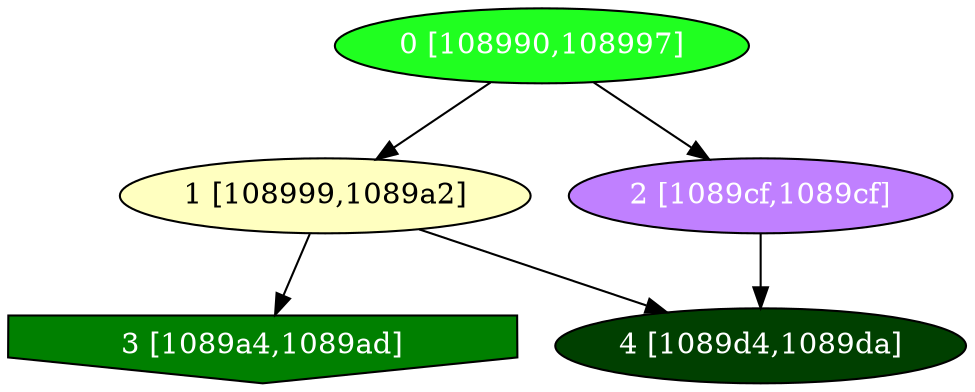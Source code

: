 diGraph libnss3{
	libnss3_0  [style=filled fillcolor="#20FF20" fontcolor="#ffffff" shape=oval label="0 [108990,108997]"]
	libnss3_1  [style=filled fillcolor="#FFFFC0" fontcolor="#000000" shape=oval label="1 [108999,1089a2]"]
	libnss3_2  [style=filled fillcolor="#C080FF" fontcolor="#ffffff" shape=oval label="2 [1089cf,1089cf]"]
	libnss3_3  [style=filled fillcolor="#008000" fontcolor="#ffffff" shape=invhouse label="3 [1089a4,1089ad]"]
	libnss3_4  [style=filled fillcolor="#004000" fontcolor="#ffffff" shape=oval label="4 [1089d4,1089da]"]

	libnss3_0 -> libnss3_1
	libnss3_0 -> libnss3_2
	libnss3_1 -> libnss3_3
	libnss3_1 -> libnss3_4
	libnss3_2 -> libnss3_4
}